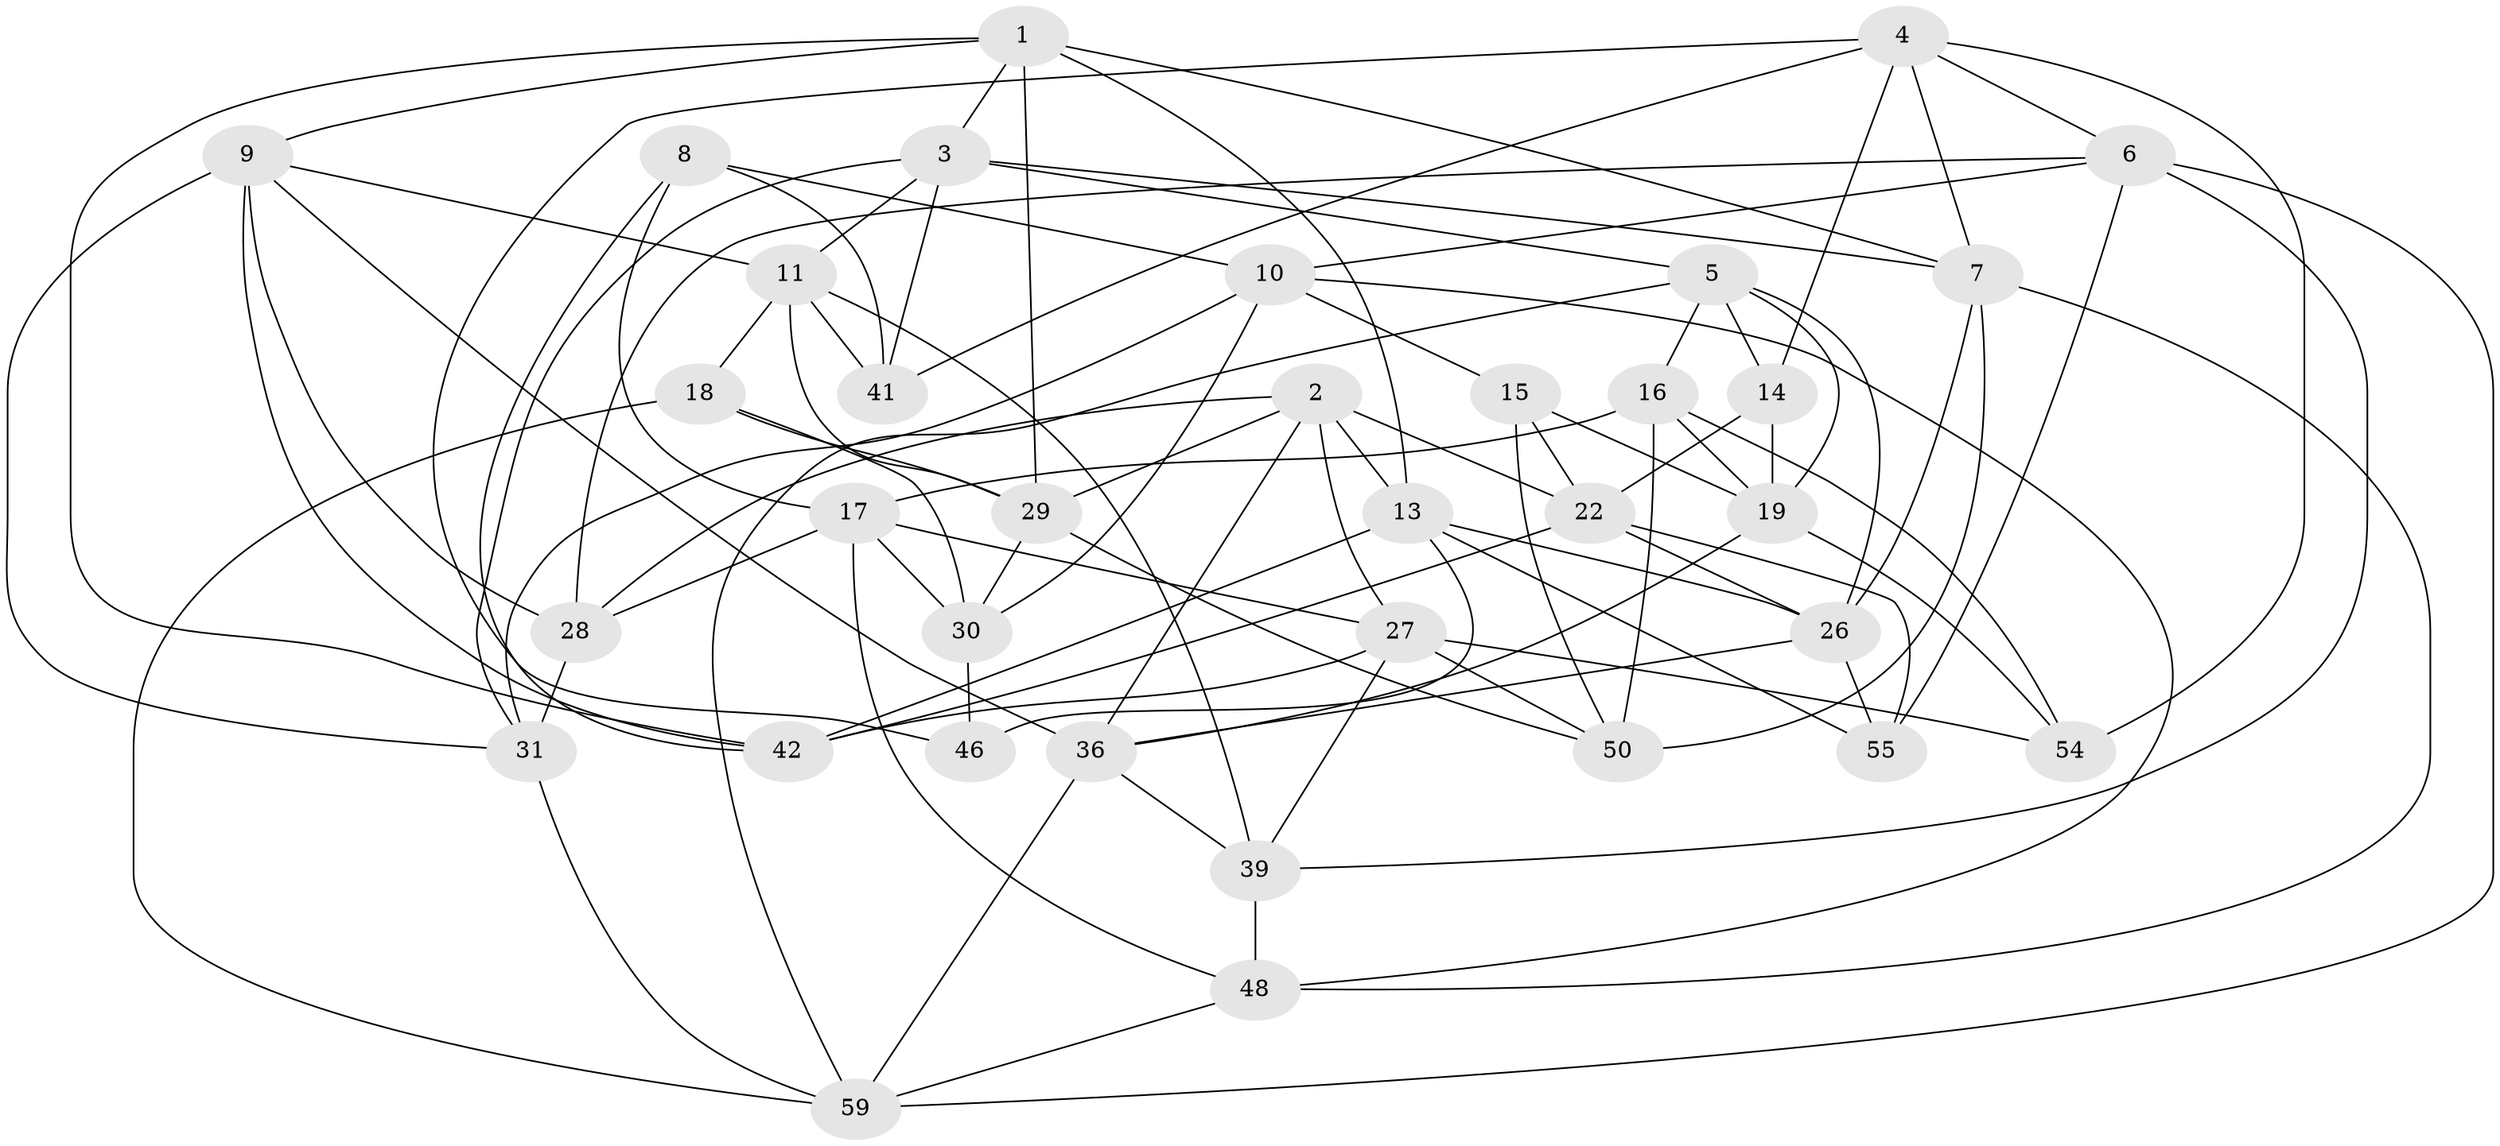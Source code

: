 // original degree distribution, {4: 1.0}
// Generated by graph-tools (version 1.1) at 2025/11/02/27/25 16:11:50]
// undirected, 35 vertices, 93 edges
graph export_dot {
graph [start="1"]
  node [color=gray90,style=filled];
  1 [super="+21"];
  2 [super="+25"];
  3 [super="+20"];
  4 [super="+51"];
  5 [super="+60"];
  6 [super="+47"];
  7 [super="+33"];
  8;
  9 [super="+32"];
  10 [super="+37"];
  11 [super="+12"];
  13 [super="+34"];
  14;
  15;
  16 [super="+23"];
  17 [super="+44"];
  18;
  19 [super="+57"];
  22 [super="+24"];
  26 [super="+38"];
  27 [super="+40"];
  28 [super="+43"];
  29 [super="+52"];
  30 [super="+49"];
  31 [super="+35"];
  36 [super="+53"];
  39 [super="+45"];
  41;
  42 [super="+58"];
  46;
  48 [super="+56"];
  50 [super="+61"];
  54;
  55;
  59 [super="+62"];
  1 -- 9;
  1 -- 7;
  1 -- 3;
  1 -- 42;
  1 -- 29;
  1 -- 13;
  2 -- 22;
  2 -- 27;
  2 -- 28;
  2 -- 36;
  2 -- 13;
  2 -- 29;
  3 -- 5;
  3 -- 31;
  3 -- 11;
  3 -- 41;
  3 -- 7;
  4 -- 46;
  4 -- 6;
  4 -- 41;
  4 -- 54;
  4 -- 14;
  4 -- 7;
  5 -- 14;
  5 -- 16;
  5 -- 26;
  5 -- 19;
  5 -- 59;
  6 -- 28;
  6 -- 55;
  6 -- 10;
  6 -- 59;
  6 -- 39;
  7 -- 50;
  7 -- 48;
  7 -- 26;
  8 -- 17;
  8 -- 42;
  8 -- 41;
  8 -- 10;
  9 -- 31;
  9 -- 11;
  9 -- 42;
  9 -- 28;
  9 -- 36;
  10 -- 15;
  10 -- 30;
  10 -- 48;
  10 -- 31;
  11 -- 29;
  11 -- 41;
  11 -- 18;
  11 -- 39;
  13 -- 46;
  13 -- 42;
  13 -- 55;
  13 -- 26;
  14 -- 22;
  14 -- 19;
  15 -- 19;
  15 -- 50;
  15 -- 22;
  16 -- 50 [weight=2];
  16 -- 19;
  16 -- 54;
  16 -- 17;
  17 -- 28;
  17 -- 27;
  17 -- 30;
  17 -- 48;
  18 -- 59;
  18 -- 30;
  18 -- 29;
  19 -- 36;
  19 -- 54;
  22 -- 26;
  22 -- 42;
  22 -- 55;
  26 -- 36;
  26 -- 55;
  27 -- 50;
  27 -- 39;
  27 -- 54;
  27 -- 42;
  28 -- 31 [weight=2];
  29 -- 30;
  29 -- 50;
  30 -- 46 [weight=2];
  31 -- 59;
  36 -- 39;
  36 -- 59;
  39 -- 48 [weight=2];
  48 -- 59;
}
